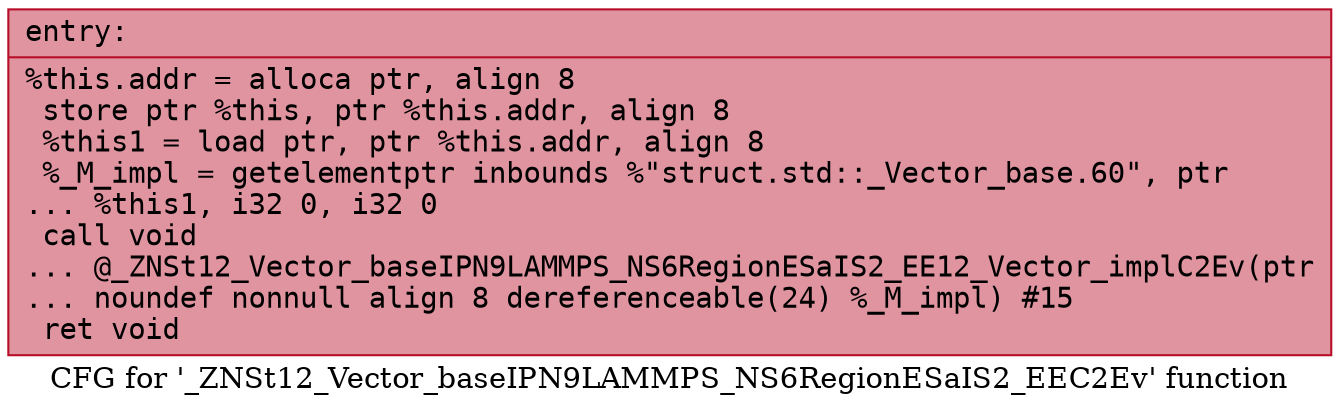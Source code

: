 digraph "CFG for '_ZNSt12_Vector_baseIPN9LAMMPS_NS6RegionESaIS2_EEC2Ev' function" {
	label="CFG for '_ZNSt12_Vector_baseIPN9LAMMPS_NS6RegionESaIS2_EEC2Ev' function";

	Node0x561837ec0390 [shape=record,color="#b70d28ff", style=filled, fillcolor="#b70d2870" fontname="Courier",label="{entry:\l|  %this.addr = alloca ptr, align 8\l  store ptr %this, ptr %this.addr, align 8\l  %this1 = load ptr, ptr %this.addr, align 8\l  %_M_impl = getelementptr inbounds %\"struct.std::_Vector_base.60\", ptr\l... %this1, i32 0, i32 0\l  call void\l... @_ZNSt12_Vector_baseIPN9LAMMPS_NS6RegionESaIS2_EE12_Vector_implC2Ev(ptr\l... noundef nonnull align 8 dereferenceable(24) %_M_impl) #15\l  ret void\l}"];
}
